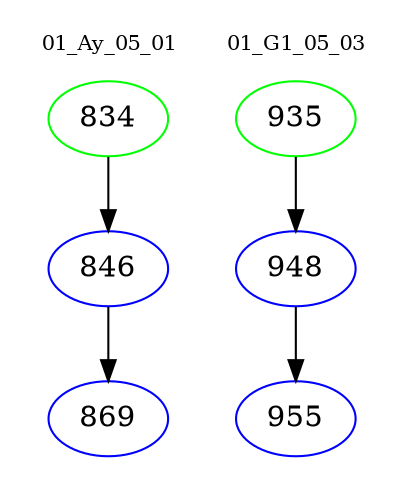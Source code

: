digraph{
subgraph cluster_0 {
color = white
label = "01_Ay_05_01";
fontsize=10;
T0_834 [label="834", color="green"]
T0_834 -> T0_846 [color="black"]
T0_846 [label="846", color="blue"]
T0_846 -> T0_869 [color="black"]
T0_869 [label="869", color="blue"]
}
subgraph cluster_1 {
color = white
label = "01_G1_05_03";
fontsize=10;
T1_935 [label="935", color="green"]
T1_935 -> T1_948 [color="black"]
T1_948 [label="948", color="blue"]
T1_948 -> T1_955 [color="black"]
T1_955 [label="955", color="blue"]
}
}
